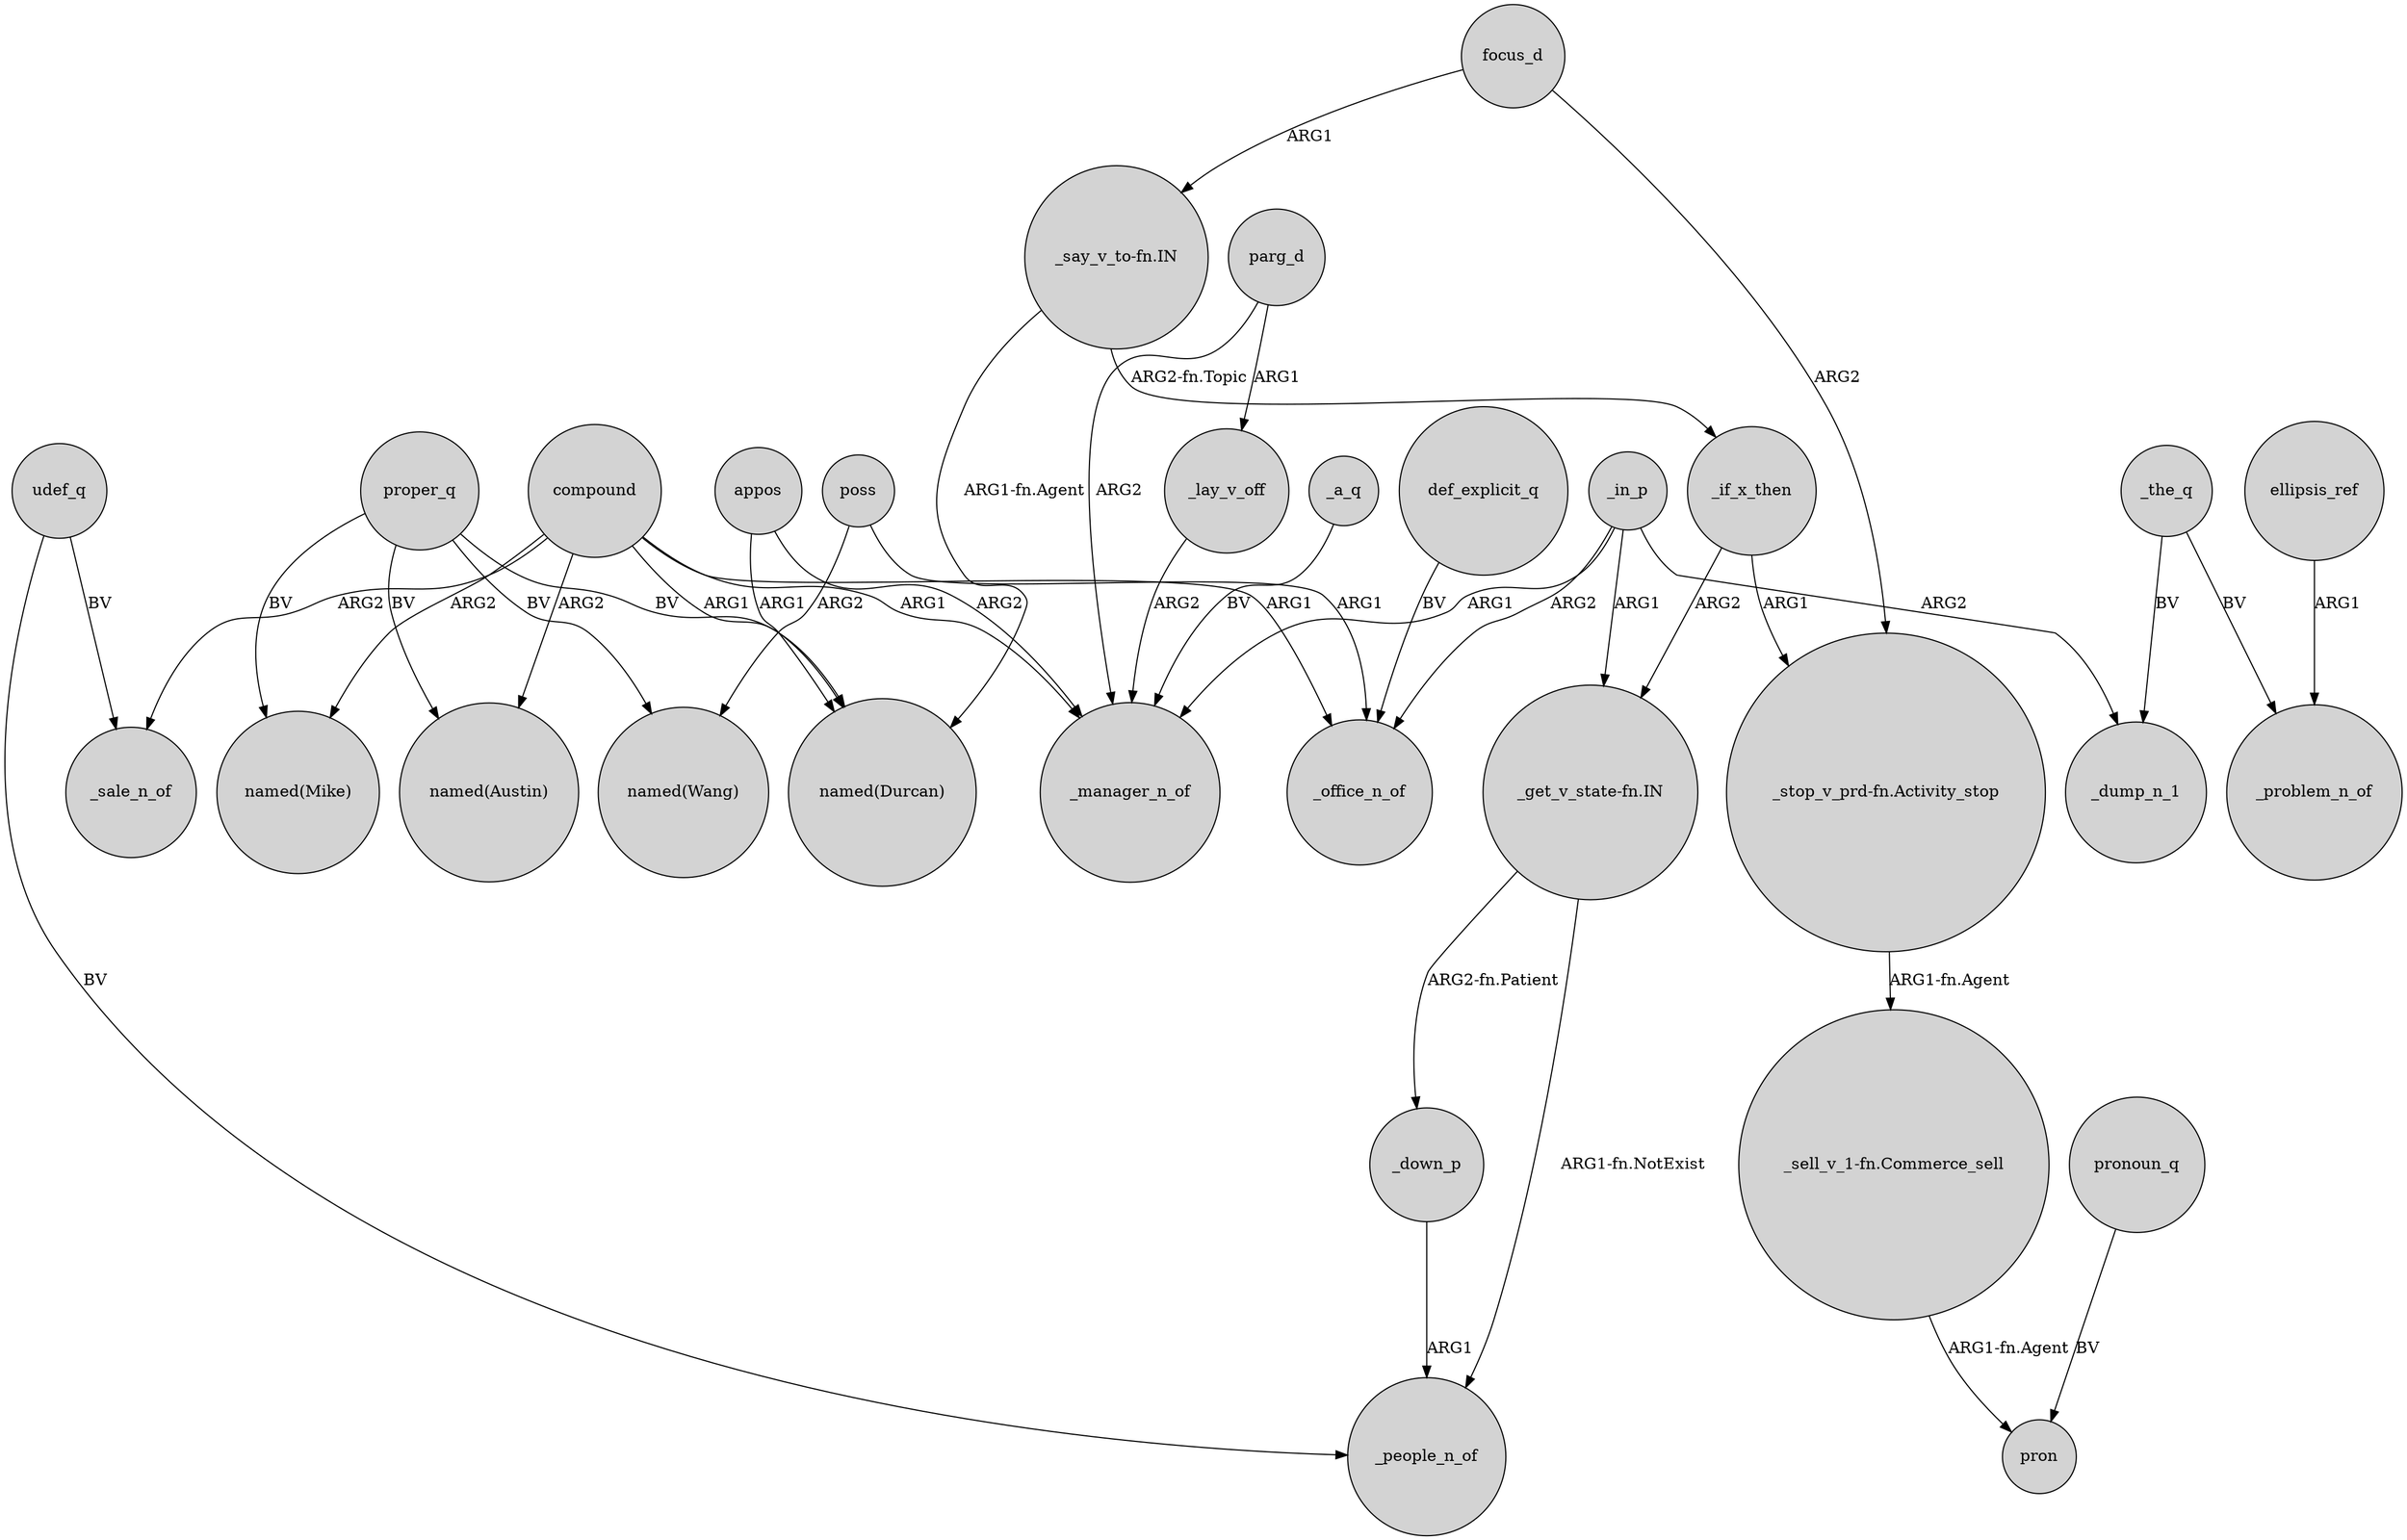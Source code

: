 digraph {
	node [shape=circle style=filled]
	"_say_v_to-fn.IN" -> "named(Durcan)" [label="ARG1-fn.Agent"]
	compound -> _manager_n_of [label=ARG1]
	"_say_v_to-fn.IN" -> _if_x_then [label="ARG2-fn.Topic"]
	parg_d -> _lay_v_off [label=ARG1]
	_the_q -> _dump_n_1 [label=BV]
	def_explicit_q -> _office_n_of [label=BV]
	_the_q -> _problem_n_of [label=BV]
	poss -> "named(Wang)" [label=ARG2]
	appos -> "named(Durcan)" [label=ARG1]
	"_get_v_state-fn.IN" -> _down_p [label="ARG2-fn.Patient"]
	_if_x_then -> "_stop_v_prd-fn.Activity_stop" [label=ARG1]
	compound -> _office_n_of [label=ARG1]
	proper_q -> "named(Wang)" [label=BV]
	parg_d -> _manager_n_of [label=ARG2]
	proper_q -> "named(Durcan)" [label=BV]
	_in_p -> _office_n_of [label=ARG2]
	_lay_v_off -> _manager_n_of [label=ARG2]
	pronoun_q -> pron [label=BV]
	udef_q -> _people_n_of [label=BV]
	compound -> "named(Mike)" [label=ARG2]
	_if_x_then -> "_get_v_state-fn.IN" [label=ARG2]
	compound -> _sale_n_of [label=ARG2]
	compound -> "named(Austin)" [label=ARG2]
	_in_p -> _manager_n_of [label=ARG1]
	proper_q -> "named(Mike)" [label=BV]
	poss -> _office_n_of [label=ARG1]
	_in_p -> "_get_v_state-fn.IN" [label=ARG1]
	_a_q -> _manager_n_of [label=BV]
	proper_q -> "named(Austin)" [label=BV]
	udef_q -> _sale_n_of [label=BV]
	"_get_v_state-fn.IN" -> _people_n_of [label="ARG1-fn.NotExist"]
	_down_p -> _people_n_of [label=ARG1]
	"_stop_v_prd-fn.Activity_stop" -> "_sell_v_1-fn.Commerce_sell" [label="ARG1-fn.Agent"]
	focus_d -> "_stop_v_prd-fn.Activity_stop" [label=ARG2]
	"_sell_v_1-fn.Commerce_sell" -> pron [label="ARG1-fn.Agent"]
	appos -> _manager_n_of [label=ARG2]
	_in_p -> _dump_n_1 [label=ARG2]
	compound -> "named(Durcan)" [label=ARG1]
	focus_d -> "_say_v_to-fn.IN" [label=ARG1]
	ellipsis_ref -> _problem_n_of [label=ARG1]
}
